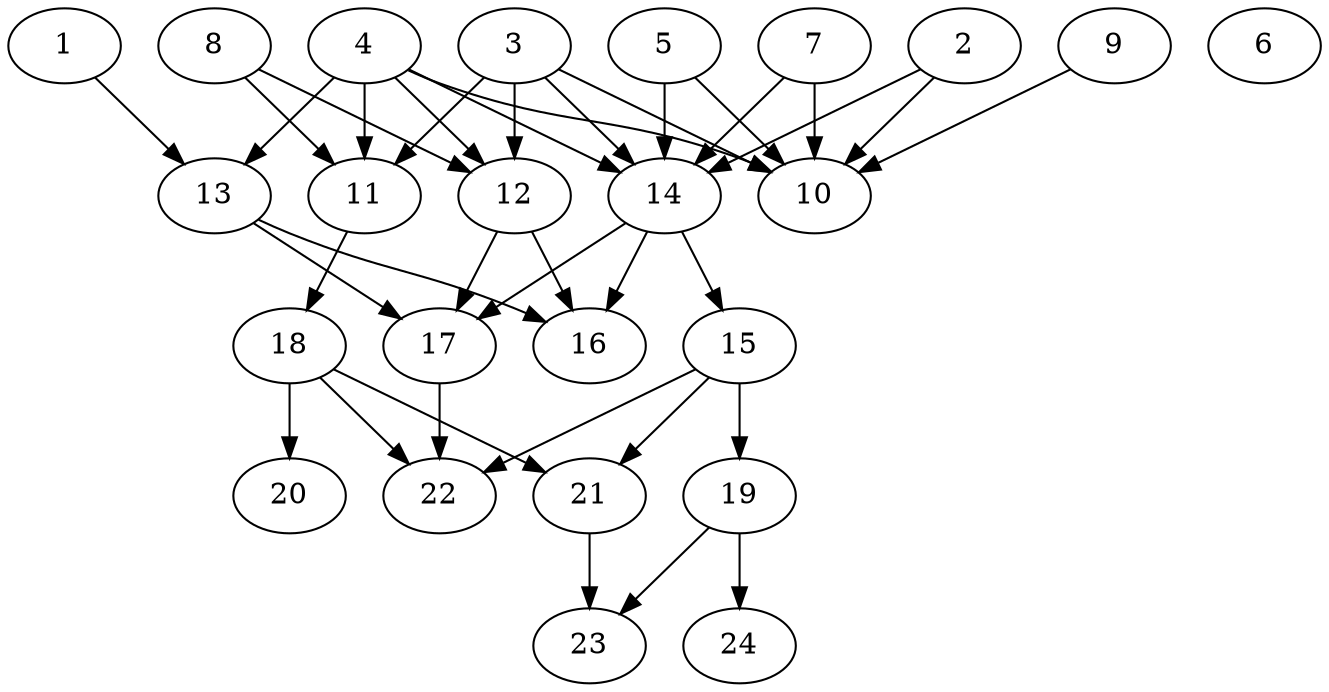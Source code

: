 // DAG (tier=2-normal, mode=compute, n=24, ccr=0.387, fat=0.644, density=0.595, regular=0.536, jump=0.130, mindata=524288, maxdata=8388608)
// DAG automatically generated by daggen at Sun Aug 24 16:33:33 2025
// /home/ermia/Project/Environments/daggen/bin/daggen --dot --ccr 0.387 --fat 0.644 --regular 0.536 --density 0.595 --jump 0.130 --mindata 524288 --maxdata 8388608 -n 24 
digraph G {
  1 [size="209608295473347559424", alpha="0.14", expect_size="104804147736673779712"]
  1 -> 13 [size ="282290089361408"]
  2 [size="3933261806424038", alpha="0.08", expect_size="1966630903212019"]
  2 -> 10 [size ="138751678349312"]
  2 -> 14 [size ="138751678349312"]
  3 [size="15415951638961952", alpha="0.15", expect_size="7707975819480976"]
  3 -> 10 [size ="32588408291328"]
  3 -> 11 [size ="32588408291328"]
  3 -> 12 [size ="32588408291328"]
  3 -> 14 [size ="32588408291328"]
  4 [size="3825646077272092", alpha="0.08", expect_size="1912823038636046"]
  4 -> 10 [size ="97372017262592"]
  4 -> 11 [size ="97372017262592"]
  4 -> 12 [size ="97372017262592"]
  4 -> 13 [size ="97372017262592"]
  4 -> 14 [size ="97372017262592"]
  5 [size="100810111726416", alpha="0.18", expect_size="50405055863208"]
  5 -> 10 [size ="5947221082112"]
  5 -> 14 [size ="5947221082112"]
  6 [size="567028120607280448", alpha="0.11", expect_size="283514060303640224"]
  7 [size="19090679732895744000", alpha="0.12", expect_size="9545339866447872000"]
  7 -> 10 [size ="57144036556800"]
  7 -> 14 [size ="57144036556800"]
  8 [size="12069887997028058", alpha="0.07", expect_size="6034943998514029"]
  8 -> 11 [size ="263254685253632"]
  8 -> 12 [size ="263254685253632"]
  9 [size="486796720195918", alpha="0.15", expect_size="243398360097959"]
  9 -> 10 [size ="53737095692288"]
  10 [size="43976809689070436352", alpha="0.11", expect_size="21988404844535218176"]
  11 [size="226398963669273", alpha="0.09", expect_size="113199481834636"]
  11 -> 18 [size ="13023448137728"]
  12 [size="19830424767126948", alpha="0.15", expect_size="9915212383563474"]
  12 -> 16 [size ="311117532364800"]
  12 -> 17 [size ="311117532364800"]
  13 [size="40632302604179680", alpha="0.03", expect_size="20316151302089840"]
  13 -> 16 [size ="24328716419072"]
  13 -> 17 [size ="24328716419072"]
  14 [size="351202448985030656000", alpha="0.02", expect_size="175601224492515328000"]
  14 -> 15 [size ="398224837836800"]
  14 -> 16 [size ="398224837836800"]
  14 -> 17 [size ="398224837836800"]
  15 [size="486008867484910747648", alpha="0.12", expect_size="243004433742455373824"]
  15 -> 19 [size ="494522568015872"]
  15 -> 21 [size ="494522568015872"]
  15 -> 22 [size ="494522568015872"]
  16 [size="804401681063829120", alpha="0.03", expect_size="402200840531914560"]
  17 [size="13707780394230000", alpha="0.20", expect_size="6853890197115000"]
  17 -> 22 [size ="218187694080000"]
  18 [size="28607103717147", alpha="0.02", expect_size="14303551858573"]
  18 -> 20 [size ="3361222950912"]
  18 -> 21 [size ="3361222950912"]
  18 -> 22 [size ="3361222950912"]
  19 [size="7010157475991126016", alpha="0.18", expect_size="3505078737995563008"]
  19 -> 23 [size ="29302758309888"]
  19 -> 24 [size ="29302758309888"]
  20 [size="419078601496527372288", alpha="0.01", expect_size="209539300748263686144"]
  21 [size="749325874859343872", alpha="0.18", expect_size="374662937429671936"]
  21 -> 23 [size ="6599896727552"]
  22 [size="909365821542809856", alpha="0.14", expect_size="454682910771404928"]
  23 [size="1741860896768000000", alpha="0.19", expect_size="870930448384000000"]
  24 [size="56212760585611112", alpha="0.18", expect_size="28106380292805556"]
}